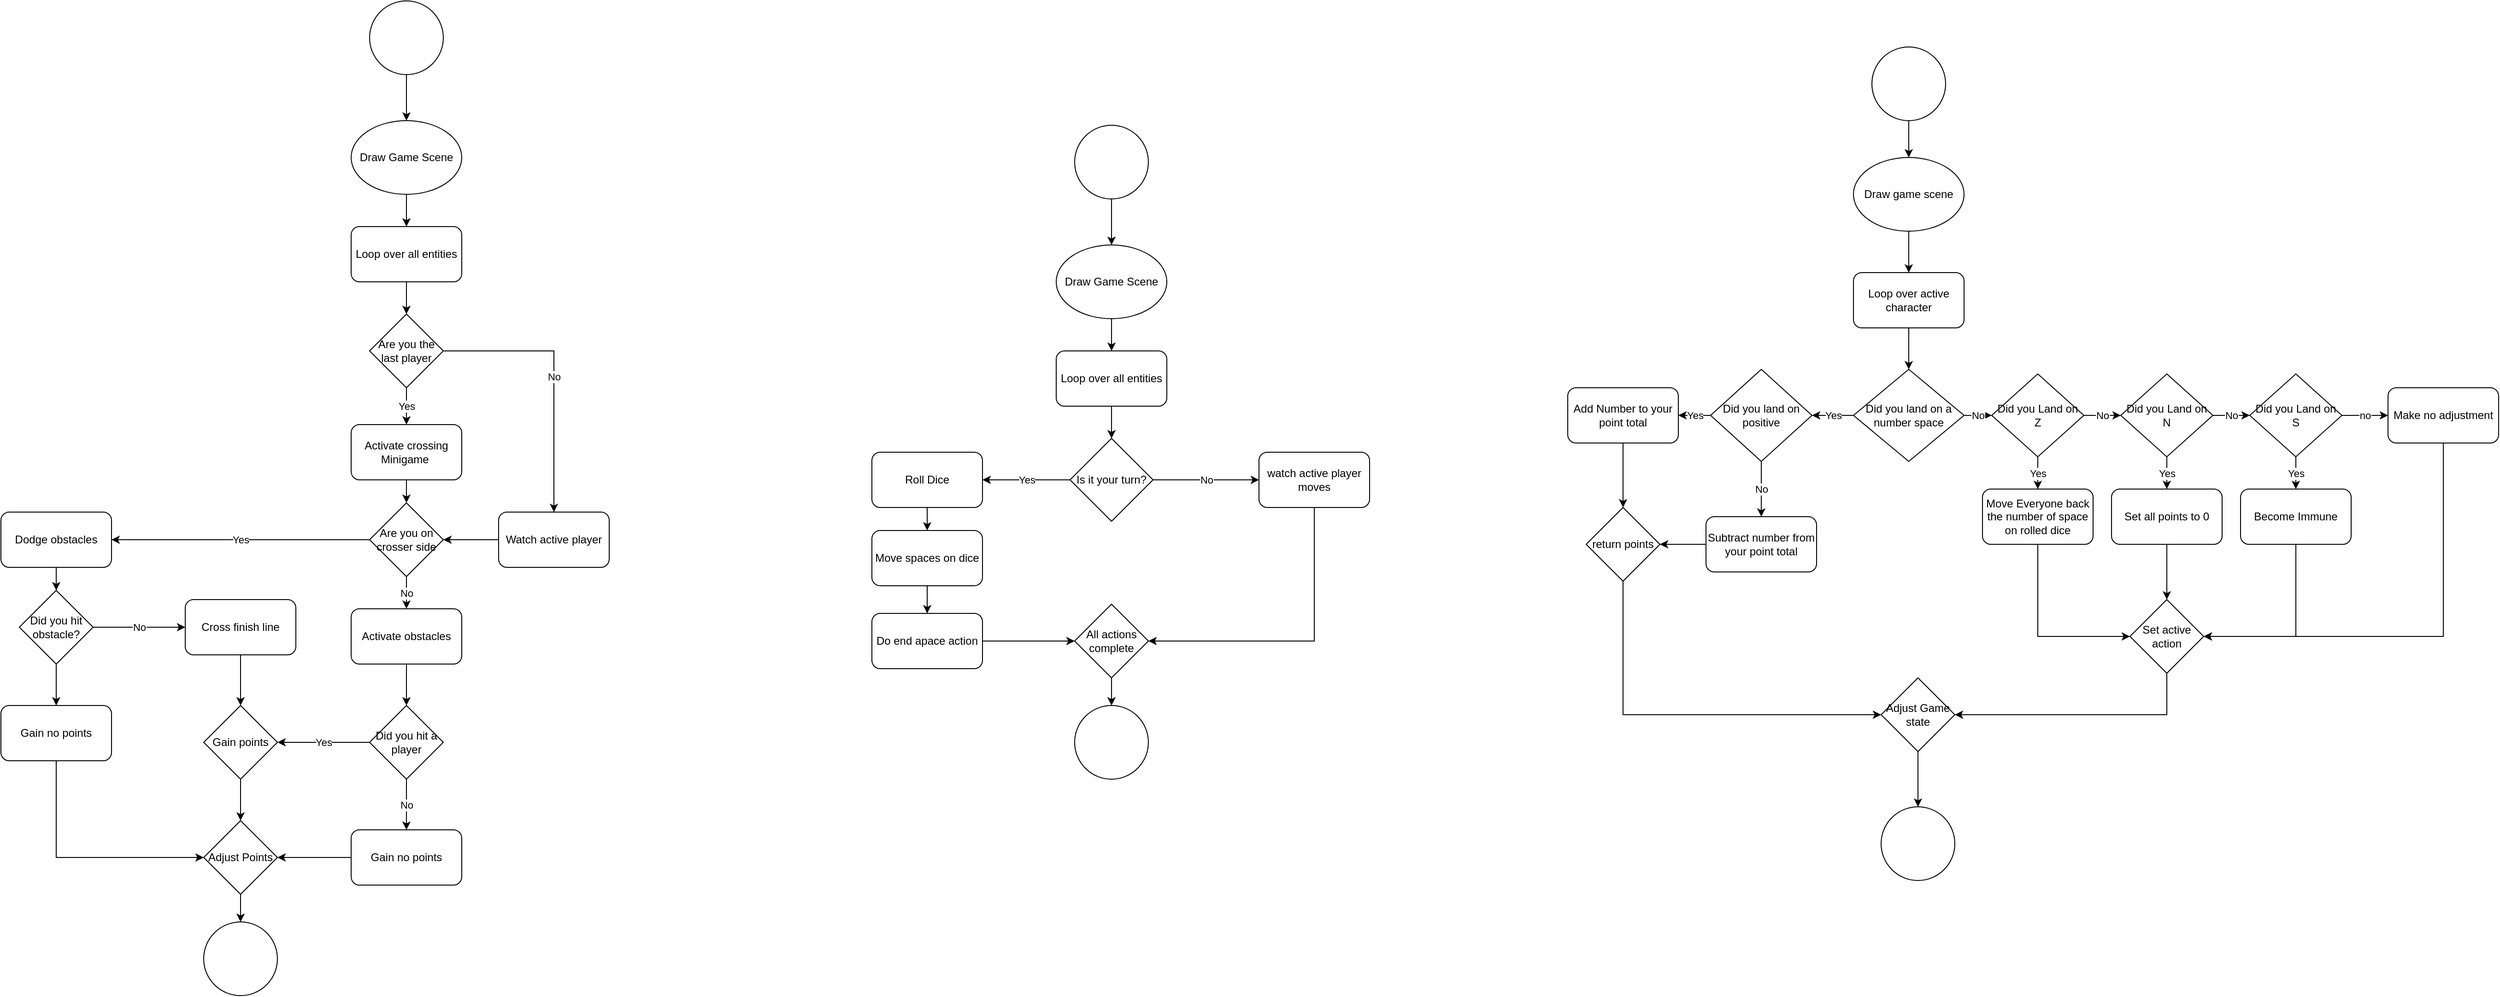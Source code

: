 <mxfile version="24.7.8">
  <diagram name="Page-1" id="Ur16S9If8f2m2Uzb5QUr">
    <mxGraphModel grid="1" page="1" gridSize="10" guides="1" tooltips="1" connect="1" arrows="1" fold="1" pageScale="1" pageWidth="850" pageHeight="1100" math="0" shadow="0">
      <root>
        <mxCell id="0" />
        <mxCell id="1" parent="0" />
        <mxCell id="qZeAaRJFSxvFil0ufE4n-19" style="edgeStyle=orthogonalEdgeStyle;rounded=0;orthogonalLoop=1;jettySize=auto;html=1;exitX=0.5;exitY=1;exitDx=0;exitDy=0;entryX=0.5;entryY=0;entryDx=0;entryDy=0;" edge="1" parent="1" source="qZeAaRJFSxvFil0ufE4n-7" target="qZeAaRJFSxvFil0ufE4n-8">
          <mxGeometry relative="1" as="geometry" />
        </mxCell>
        <mxCell id="qZeAaRJFSxvFil0ufE4n-7" value="" style="ellipse;whiteSpace=wrap;html=1;aspect=fixed;" vertex="1" parent="1">
          <mxGeometry x="1225" y="135" width="80" height="80" as="geometry" />
        </mxCell>
        <mxCell id="qZeAaRJFSxvFil0ufE4n-21" style="edgeStyle=orthogonalEdgeStyle;rounded=0;orthogonalLoop=1;jettySize=auto;html=1;exitX=0.5;exitY=1;exitDx=0;exitDy=0;entryX=0.5;entryY=0;entryDx=0;entryDy=0;" edge="1" parent="1" source="qZeAaRJFSxvFil0ufE4n-8" target="qZeAaRJFSxvFil0ufE4n-11">
          <mxGeometry relative="1" as="geometry" />
        </mxCell>
        <mxCell id="qZeAaRJFSxvFil0ufE4n-8" value="Draw Game Scene" style="ellipse;whiteSpace=wrap;html=1;" vertex="1" parent="1">
          <mxGeometry x="1205" y="265" width="120" height="80" as="geometry" />
        </mxCell>
        <mxCell id="qZeAaRJFSxvFil0ufE4n-22" style="edgeStyle=orthogonalEdgeStyle;rounded=0;orthogonalLoop=1;jettySize=auto;html=1;exitX=0.5;exitY=1;exitDx=0;exitDy=0;entryX=0.5;entryY=0;entryDx=0;entryDy=0;" edge="1" parent="1" source="qZeAaRJFSxvFil0ufE4n-11" target="qZeAaRJFSxvFil0ufE4n-13">
          <mxGeometry relative="1" as="geometry" />
        </mxCell>
        <mxCell id="qZeAaRJFSxvFil0ufE4n-11" value="Loop over all entities" style="rounded=1;whiteSpace=wrap;html=1;" vertex="1" parent="1">
          <mxGeometry x="1205" y="380" width="120" height="60" as="geometry" />
        </mxCell>
        <mxCell id="qZeAaRJFSxvFil0ufE4n-23" value="Yes" style="edgeStyle=orthogonalEdgeStyle;rounded=0;orthogonalLoop=1;jettySize=auto;html=1;exitX=0;exitY=0.5;exitDx=0;exitDy=0;" edge="1" parent="1" source="qZeAaRJFSxvFil0ufE4n-13" target="qZeAaRJFSxvFil0ufE4n-14">
          <mxGeometry relative="1" as="geometry" />
        </mxCell>
        <mxCell id="qZeAaRJFSxvFil0ufE4n-24" value="No" style="edgeStyle=orthogonalEdgeStyle;rounded=0;orthogonalLoop=1;jettySize=auto;html=1;exitX=1;exitY=0.5;exitDx=0;exitDy=0;" edge="1" parent="1" source="qZeAaRJFSxvFil0ufE4n-13" target="qZeAaRJFSxvFil0ufE4n-16">
          <mxGeometry relative="1" as="geometry" />
        </mxCell>
        <mxCell id="qZeAaRJFSxvFil0ufE4n-13" value="Is it your turn?" style="rhombus;whiteSpace=wrap;html=1;" vertex="1" parent="1">
          <mxGeometry x="1220" y="475" width="90" height="90" as="geometry" />
        </mxCell>
        <mxCell id="qZeAaRJFSxvFil0ufE4n-27" style="edgeStyle=orthogonalEdgeStyle;rounded=0;orthogonalLoop=1;jettySize=auto;html=1;exitX=0.5;exitY=1;exitDx=0;exitDy=0;" edge="1" parent="1" source="qZeAaRJFSxvFil0ufE4n-14" target="qZeAaRJFSxvFil0ufE4n-17">
          <mxGeometry relative="1" as="geometry" />
        </mxCell>
        <mxCell id="qZeAaRJFSxvFil0ufE4n-14" value="Roll Dice" style="rounded=1;whiteSpace=wrap;html=1;" vertex="1" parent="1">
          <mxGeometry x="1005" y="490" width="120" height="60" as="geometry" />
        </mxCell>
        <mxCell id="qZeAaRJFSxvFil0ufE4n-33" style="edgeStyle=orthogonalEdgeStyle;rounded=0;orthogonalLoop=1;jettySize=auto;html=1;exitX=0.5;exitY=1;exitDx=0;exitDy=0;entryX=1;entryY=0.5;entryDx=0;entryDy=0;" edge="1" parent="1" source="qZeAaRJFSxvFil0ufE4n-16" target="qZeAaRJFSxvFil0ufE4n-30">
          <mxGeometry relative="1" as="geometry" />
        </mxCell>
        <mxCell id="qZeAaRJFSxvFil0ufE4n-16" value="watch active player moves" style="rounded=1;whiteSpace=wrap;html=1;" vertex="1" parent="1">
          <mxGeometry x="1425" y="490" width="120" height="60" as="geometry" />
        </mxCell>
        <mxCell id="qZeAaRJFSxvFil0ufE4n-31" style="edgeStyle=orthogonalEdgeStyle;rounded=0;orthogonalLoop=1;jettySize=auto;html=1;exitX=0.5;exitY=1;exitDx=0;exitDy=0;" edge="1" parent="1" source="qZeAaRJFSxvFil0ufE4n-17" target="qZeAaRJFSxvFil0ufE4n-28">
          <mxGeometry relative="1" as="geometry" />
        </mxCell>
        <mxCell id="qZeAaRJFSxvFil0ufE4n-17" value="Move spaces on dice" style="rounded=1;whiteSpace=wrap;html=1;" vertex="1" parent="1">
          <mxGeometry x="1005" y="575" width="120" height="60" as="geometry" />
        </mxCell>
        <mxCell id="qZeAaRJFSxvFil0ufE4n-37" style="edgeStyle=orthogonalEdgeStyle;rounded=0;orthogonalLoop=1;jettySize=auto;html=1;exitX=1;exitY=0.5;exitDx=0;exitDy=0;" edge="1" parent="1" source="qZeAaRJFSxvFil0ufE4n-28">
          <mxGeometry relative="1" as="geometry">
            <mxPoint x="1225" y="695" as="targetPoint" />
          </mxGeometry>
        </mxCell>
        <mxCell id="qZeAaRJFSxvFil0ufE4n-28" value="Do end apace action" style="rounded=1;whiteSpace=wrap;html=1;" vertex="1" parent="1">
          <mxGeometry x="1005" y="665" width="120" height="60" as="geometry" />
        </mxCell>
        <mxCell id="qZeAaRJFSxvFil0ufE4n-36" style="edgeStyle=orthogonalEdgeStyle;rounded=0;orthogonalLoop=1;jettySize=auto;html=1;exitX=0.5;exitY=1;exitDx=0;exitDy=0;entryX=0.5;entryY=0;entryDx=0;entryDy=0;" edge="1" parent="1" source="qZeAaRJFSxvFil0ufE4n-30" target="qZeAaRJFSxvFil0ufE4n-34">
          <mxGeometry relative="1" as="geometry" />
        </mxCell>
        <mxCell id="qZeAaRJFSxvFil0ufE4n-30" value="All actions complete" style="rhombus;whiteSpace=wrap;html=1;" vertex="1" parent="1">
          <mxGeometry x="1225" y="655" width="80" height="80" as="geometry" />
        </mxCell>
        <mxCell id="qZeAaRJFSxvFil0ufE4n-34" value="" style="ellipse;whiteSpace=wrap;html=1;aspect=fixed;" vertex="1" parent="1">
          <mxGeometry x="1225" y="765" width="80" height="80" as="geometry" />
        </mxCell>
        <mxCell id="qZeAaRJFSxvFil0ufE4n-126" style="edgeStyle=orthogonalEdgeStyle;rounded=0;orthogonalLoop=1;jettySize=auto;html=1;exitX=0.5;exitY=1;exitDx=0;exitDy=0;entryX=0.5;entryY=0;entryDx=0;entryDy=0;" edge="1" parent="1" source="qZeAaRJFSxvFil0ufE4n-38" target="qZeAaRJFSxvFil0ufE4n-39">
          <mxGeometry relative="1" as="geometry" />
        </mxCell>
        <mxCell id="qZeAaRJFSxvFil0ufE4n-38" value="" style="ellipse;whiteSpace=wrap;html=1;aspect=fixed;" vertex="1" parent="1">
          <mxGeometry x="2090" y="50" width="80" height="80" as="geometry" />
        </mxCell>
        <mxCell id="qZeAaRJFSxvFil0ufE4n-125" style="edgeStyle=orthogonalEdgeStyle;rounded=0;orthogonalLoop=1;jettySize=auto;html=1;exitX=0.5;exitY=1;exitDx=0;exitDy=0;entryX=0.5;entryY=0;entryDx=0;entryDy=0;" edge="1" parent="1" source="qZeAaRJFSxvFil0ufE4n-39" target="qZeAaRJFSxvFil0ufE4n-40">
          <mxGeometry relative="1" as="geometry" />
        </mxCell>
        <mxCell id="qZeAaRJFSxvFil0ufE4n-39" value="Draw game scene" style="ellipse;whiteSpace=wrap;html=1;" vertex="1" parent="1">
          <mxGeometry x="2070" y="170" width="120" height="80" as="geometry" />
        </mxCell>
        <mxCell id="qZeAaRJFSxvFil0ufE4n-124" style="edgeStyle=orthogonalEdgeStyle;rounded=0;orthogonalLoop=1;jettySize=auto;html=1;exitX=0.5;exitY=1;exitDx=0;exitDy=0;entryX=0.5;entryY=0;entryDx=0;entryDy=0;" edge="1" parent="1" source="qZeAaRJFSxvFil0ufE4n-40" target="qZeAaRJFSxvFil0ufE4n-41">
          <mxGeometry relative="1" as="geometry" />
        </mxCell>
        <mxCell id="qZeAaRJFSxvFil0ufE4n-40" value="Loop over active character" style="rounded=1;whiteSpace=wrap;html=1;" vertex="1" parent="1">
          <mxGeometry x="2070" y="295" width="120" height="60" as="geometry" />
        </mxCell>
        <mxCell id="qZeAaRJFSxvFil0ufE4n-59" value="Yes" style="edgeStyle=orthogonalEdgeStyle;rounded=0;orthogonalLoop=1;jettySize=auto;html=1;exitX=0;exitY=0.5;exitDx=0;exitDy=0;" edge="1" parent="1" source="qZeAaRJFSxvFil0ufE4n-41" target="qZeAaRJFSxvFil0ufE4n-45">
          <mxGeometry relative="1" as="geometry" />
        </mxCell>
        <mxCell id="qZeAaRJFSxvFil0ufE4n-64" value="No" style="edgeStyle=orthogonalEdgeStyle;rounded=0;orthogonalLoop=1;jettySize=auto;html=1;exitX=1;exitY=0.5;exitDx=0;exitDy=0;entryX=0;entryY=0.5;entryDx=0;entryDy=0;" edge="1" parent="1" source="qZeAaRJFSxvFil0ufE4n-41" target="qZeAaRJFSxvFil0ufE4n-54">
          <mxGeometry relative="1" as="geometry" />
        </mxCell>
        <mxCell id="qZeAaRJFSxvFil0ufE4n-41" value="Did you land on a number space" style="rhombus;whiteSpace=wrap;html=1;" vertex="1" parent="1">
          <mxGeometry x="2070" y="400" width="120" height="100" as="geometry" />
        </mxCell>
        <mxCell id="qZeAaRJFSxvFil0ufE4n-60" value="Yes" style="edgeStyle=orthogonalEdgeStyle;rounded=0;orthogonalLoop=1;jettySize=auto;html=1;exitX=0;exitY=0.5;exitDx=0;exitDy=0;entryX=1;entryY=0.5;entryDx=0;entryDy=0;" edge="1" parent="1" source="qZeAaRJFSxvFil0ufE4n-45" target="qZeAaRJFSxvFil0ufE4n-46">
          <mxGeometry relative="1" as="geometry" />
        </mxCell>
        <mxCell id="qZeAaRJFSxvFil0ufE4n-62" value="No" style="edgeStyle=orthogonalEdgeStyle;rounded=0;orthogonalLoop=1;jettySize=auto;html=1;exitX=0.5;exitY=1;exitDx=0;exitDy=0;entryX=0.5;entryY=0;entryDx=0;entryDy=0;" edge="1" parent="1" source="qZeAaRJFSxvFil0ufE4n-45" target="qZeAaRJFSxvFil0ufE4n-47">
          <mxGeometry relative="1" as="geometry" />
        </mxCell>
        <mxCell id="qZeAaRJFSxvFil0ufE4n-45" value="Did you land on positive" style="rhombus;whiteSpace=wrap;html=1;" vertex="1" parent="1">
          <mxGeometry x="1915" y="400" width="110" height="100" as="geometry" />
        </mxCell>
        <mxCell id="qZeAaRJFSxvFil0ufE4n-61" style="edgeStyle=orthogonalEdgeStyle;rounded=0;orthogonalLoop=1;jettySize=auto;html=1;exitX=0.5;exitY=1;exitDx=0;exitDy=0;entryX=0.5;entryY=0;entryDx=0;entryDy=0;" edge="1" parent="1" source="qZeAaRJFSxvFil0ufE4n-46" target="qZeAaRJFSxvFil0ufE4n-49">
          <mxGeometry relative="1" as="geometry" />
        </mxCell>
        <mxCell id="qZeAaRJFSxvFil0ufE4n-46" value="Add Number to your point total" style="rounded=1;whiteSpace=wrap;html=1;" vertex="1" parent="1">
          <mxGeometry x="1760" y="420" width="120" height="60" as="geometry" />
        </mxCell>
        <mxCell id="qZeAaRJFSxvFil0ufE4n-133" style="edgeStyle=orthogonalEdgeStyle;rounded=0;orthogonalLoop=1;jettySize=auto;html=1;exitX=0;exitY=0.5;exitDx=0;exitDy=0;entryX=1;entryY=0.5;entryDx=0;entryDy=0;" edge="1" parent="1" source="qZeAaRJFSxvFil0ufE4n-47" target="qZeAaRJFSxvFil0ufE4n-49">
          <mxGeometry relative="1" as="geometry" />
        </mxCell>
        <mxCell id="qZeAaRJFSxvFil0ufE4n-47" value="Subtract number from your point total" style="rounded=1;whiteSpace=wrap;html=1;" vertex="1" parent="1">
          <mxGeometry x="1910" y="560" width="120" height="60" as="geometry" />
        </mxCell>
        <mxCell id="qZeAaRJFSxvFil0ufE4n-132" style="edgeStyle=orthogonalEdgeStyle;rounded=0;orthogonalLoop=1;jettySize=auto;html=1;exitX=0.5;exitY=1;exitDx=0;exitDy=0;entryX=0;entryY=0.5;entryDx=0;entryDy=0;" edge="1" parent="1" source="qZeAaRJFSxvFil0ufE4n-49" target="qZeAaRJFSxvFil0ufE4n-58">
          <mxGeometry relative="1" as="geometry" />
        </mxCell>
        <mxCell id="qZeAaRJFSxvFil0ufE4n-49" value="return points" style="rhombus;whiteSpace=wrap;html=1;" vertex="1" parent="1">
          <mxGeometry x="1780" y="550" width="80" height="80" as="geometry" />
        </mxCell>
        <mxCell id="qZeAaRJFSxvFil0ufE4n-129" value="Yes" style="edgeStyle=orthogonalEdgeStyle;rounded=0;orthogonalLoop=1;jettySize=auto;html=1;exitX=0.5;exitY=1;exitDx=0;exitDy=0;entryX=0.5;entryY=0;entryDx=0;entryDy=0;" edge="1" parent="1" source="qZeAaRJFSxvFil0ufE4n-50" target="qZeAaRJFSxvFil0ufE4n-51">
          <mxGeometry relative="1" as="geometry" />
        </mxCell>
        <mxCell id="qZeAaRJFSxvFil0ufE4n-137" value="no" style="edgeStyle=orthogonalEdgeStyle;rounded=0;orthogonalLoop=1;jettySize=auto;html=1;exitX=1;exitY=0.5;exitDx=0;exitDy=0;entryX=0;entryY=0.5;entryDx=0;entryDy=0;" edge="1" parent="1" source="qZeAaRJFSxvFil0ufE4n-50" target="qZeAaRJFSxvFil0ufE4n-136">
          <mxGeometry relative="1" as="geometry" />
        </mxCell>
        <mxCell id="qZeAaRJFSxvFil0ufE4n-50" value="Did you Land on S" style="rhombus;whiteSpace=wrap;html=1;" vertex="1" parent="1">
          <mxGeometry x="2500" y="405" width="100" height="90" as="geometry" />
        </mxCell>
        <mxCell id="qZeAaRJFSxvFil0ufE4n-69" style="edgeStyle=orthogonalEdgeStyle;rounded=0;orthogonalLoop=1;jettySize=auto;html=1;exitX=0.5;exitY=1;exitDx=0;exitDy=0;entryX=1;entryY=0.5;entryDx=0;entryDy=0;" edge="1" parent="1" source="qZeAaRJFSxvFil0ufE4n-51" target="qZeAaRJFSxvFil0ufE4n-67">
          <mxGeometry relative="1" as="geometry" />
        </mxCell>
        <mxCell id="qZeAaRJFSxvFil0ufE4n-51" value="Become Immune" style="rounded=1;whiteSpace=wrap;html=1;" vertex="1" parent="1">
          <mxGeometry x="2490" y="530" width="120" height="60" as="geometry" />
        </mxCell>
        <mxCell id="qZeAaRJFSxvFil0ufE4n-66" value="No" style="edgeStyle=orthogonalEdgeStyle;rounded=0;orthogonalLoop=1;jettySize=auto;html=1;exitX=1;exitY=0.5;exitDx=0;exitDy=0;entryX=0;entryY=0.5;entryDx=0;entryDy=0;" edge="1" parent="1" source="qZeAaRJFSxvFil0ufE4n-53" target="qZeAaRJFSxvFil0ufE4n-50">
          <mxGeometry relative="1" as="geometry" />
        </mxCell>
        <mxCell id="qZeAaRJFSxvFil0ufE4n-128" value="Yes" style="edgeStyle=orthogonalEdgeStyle;rounded=0;orthogonalLoop=1;jettySize=auto;html=1;exitX=0.5;exitY=1;exitDx=0;exitDy=0;entryX=0.5;entryY=0;entryDx=0;entryDy=0;" edge="1" parent="1" source="qZeAaRJFSxvFil0ufE4n-53" target="qZeAaRJFSxvFil0ufE4n-55">
          <mxGeometry relative="1" as="geometry" />
        </mxCell>
        <mxCell id="qZeAaRJFSxvFil0ufE4n-53" value="Did you Land on N" style="rhombus;whiteSpace=wrap;html=1;" vertex="1" parent="1">
          <mxGeometry x="2360" y="405" width="100" height="90" as="geometry" />
        </mxCell>
        <mxCell id="qZeAaRJFSxvFil0ufE4n-65" value="No" style="edgeStyle=orthogonalEdgeStyle;rounded=0;orthogonalLoop=1;jettySize=auto;html=1;exitX=1;exitY=0.5;exitDx=0;exitDy=0;entryX=0;entryY=0.5;entryDx=0;entryDy=0;" edge="1" parent="1" source="qZeAaRJFSxvFil0ufE4n-54" target="qZeAaRJFSxvFil0ufE4n-53">
          <mxGeometry relative="1" as="geometry" />
        </mxCell>
        <mxCell id="qZeAaRJFSxvFil0ufE4n-127" value="Yes" style="edgeStyle=orthogonalEdgeStyle;rounded=0;orthogonalLoop=1;jettySize=auto;html=1;exitX=0.5;exitY=1;exitDx=0;exitDy=0;" edge="1" parent="1" source="qZeAaRJFSxvFil0ufE4n-54" target="qZeAaRJFSxvFil0ufE4n-56">
          <mxGeometry relative="1" as="geometry" />
        </mxCell>
        <mxCell id="qZeAaRJFSxvFil0ufE4n-54" value="Did you Land on Z" style="rhombus;whiteSpace=wrap;html=1;" vertex="1" parent="1">
          <mxGeometry x="2220" y="405" width="100" height="90" as="geometry" />
        </mxCell>
        <mxCell id="qZeAaRJFSxvFil0ufE4n-68" style="edgeStyle=orthogonalEdgeStyle;rounded=0;orthogonalLoop=1;jettySize=auto;html=1;exitX=0.5;exitY=1;exitDx=0;exitDy=0;entryX=0.5;entryY=0;entryDx=0;entryDy=0;" edge="1" parent="1" source="qZeAaRJFSxvFil0ufE4n-55" target="qZeAaRJFSxvFil0ufE4n-67">
          <mxGeometry relative="1" as="geometry" />
        </mxCell>
        <mxCell id="qZeAaRJFSxvFil0ufE4n-55" value="Set all points to 0" style="rounded=1;whiteSpace=wrap;html=1;" vertex="1" parent="1">
          <mxGeometry x="2350" y="530" width="120" height="60" as="geometry" />
        </mxCell>
        <mxCell id="qZeAaRJFSxvFil0ufE4n-70" style="edgeStyle=orthogonalEdgeStyle;rounded=0;orthogonalLoop=1;jettySize=auto;html=1;exitX=0.5;exitY=1;exitDx=0;exitDy=0;entryX=0;entryY=0.5;entryDx=0;entryDy=0;" edge="1" parent="1" source="qZeAaRJFSxvFil0ufE4n-56" target="qZeAaRJFSxvFil0ufE4n-67">
          <mxGeometry relative="1" as="geometry" />
        </mxCell>
        <mxCell id="qZeAaRJFSxvFil0ufE4n-56" value="Move Everyone back the number of space on rolled dice" style="rounded=1;whiteSpace=wrap;html=1;" vertex="1" parent="1">
          <mxGeometry x="2210" y="530" width="120" height="60" as="geometry" />
        </mxCell>
        <mxCell id="qZeAaRJFSxvFil0ufE4n-134" style="edgeStyle=orthogonalEdgeStyle;rounded=0;orthogonalLoop=1;jettySize=auto;html=1;exitX=0.5;exitY=1;exitDx=0;exitDy=0;entryX=0.5;entryY=0;entryDx=0;entryDy=0;" edge="1" parent="1" source="qZeAaRJFSxvFil0ufE4n-58" target="qZeAaRJFSxvFil0ufE4n-131">
          <mxGeometry relative="1" as="geometry" />
        </mxCell>
        <mxCell id="qZeAaRJFSxvFil0ufE4n-58" value="Adjust Game state" style="rhombus;whiteSpace=wrap;html=1;" vertex="1" parent="1">
          <mxGeometry x="2100" y="735" width="80" height="80" as="geometry" />
        </mxCell>
        <mxCell id="qZeAaRJFSxvFil0ufE4n-130" style="edgeStyle=orthogonalEdgeStyle;rounded=0;orthogonalLoop=1;jettySize=auto;html=1;exitX=0.5;exitY=1;exitDx=0;exitDy=0;entryX=1;entryY=0.5;entryDx=0;entryDy=0;" edge="1" parent="1" source="qZeAaRJFSxvFil0ufE4n-67" target="qZeAaRJFSxvFil0ufE4n-58">
          <mxGeometry relative="1" as="geometry" />
        </mxCell>
        <mxCell id="qZeAaRJFSxvFil0ufE4n-67" value="Set active action" style="rhombus;whiteSpace=wrap;html=1;" vertex="1" parent="1">
          <mxGeometry x="2370" y="650" width="80" height="80" as="geometry" />
        </mxCell>
        <mxCell id="qZeAaRJFSxvFil0ufE4n-122" style="edgeStyle=orthogonalEdgeStyle;rounded=0;orthogonalLoop=1;jettySize=auto;html=1;exitX=0.5;exitY=1;exitDx=0;exitDy=0;entryX=0.5;entryY=0;entryDx=0;entryDy=0;" edge="1" parent="1" source="qZeAaRJFSxvFil0ufE4n-71" target="qZeAaRJFSxvFil0ufE4n-72">
          <mxGeometry relative="1" as="geometry" />
        </mxCell>
        <mxCell id="qZeAaRJFSxvFil0ufE4n-71" value="" style="ellipse;whiteSpace=wrap;html=1;aspect=fixed;" vertex="1" parent="1">
          <mxGeometry x="460" width="80" height="80" as="geometry" />
        </mxCell>
        <mxCell id="qZeAaRJFSxvFil0ufE4n-123" style="edgeStyle=orthogonalEdgeStyle;rounded=0;orthogonalLoop=1;jettySize=auto;html=1;exitX=0.5;exitY=1;exitDx=0;exitDy=0;entryX=0.5;entryY=0;entryDx=0;entryDy=0;" edge="1" parent="1" source="qZeAaRJFSxvFil0ufE4n-72" target="qZeAaRJFSxvFil0ufE4n-73">
          <mxGeometry relative="1" as="geometry" />
        </mxCell>
        <mxCell id="qZeAaRJFSxvFil0ufE4n-72" value="Draw Game Scene" style="ellipse;whiteSpace=wrap;html=1;" vertex="1" parent="1">
          <mxGeometry x="440" y="130" width="120" height="80" as="geometry" />
        </mxCell>
        <mxCell id="qZeAaRJFSxvFil0ufE4n-81" style="edgeStyle=orthogonalEdgeStyle;rounded=0;orthogonalLoop=1;jettySize=auto;html=1;exitX=0.5;exitY=1;exitDx=0;exitDy=0;entryX=0.5;entryY=0;entryDx=0;entryDy=0;" edge="1" parent="1" source="qZeAaRJFSxvFil0ufE4n-73" target="qZeAaRJFSxvFil0ufE4n-74">
          <mxGeometry relative="1" as="geometry" />
        </mxCell>
        <mxCell id="qZeAaRJFSxvFil0ufE4n-73" value="Loop over all entities" style="rounded=1;whiteSpace=wrap;html=1;" vertex="1" parent="1">
          <mxGeometry x="440" y="245" width="120" height="60" as="geometry" />
        </mxCell>
        <mxCell id="qZeAaRJFSxvFil0ufE4n-100" value="No" style="edgeStyle=orthogonalEdgeStyle;rounded=0;orthogonalLoop=1;jettySize=auto;html=1;exitX=1;exitY=0.5;exitDx=0;exitDy=0;" edge="1" parent="1" source="qZeAaRJFSxvFil0ufE4n-74" target="qZeAaRJFSxvFil0ufE4n-76">
          <mxGeometry relative="1" as="geometry" />
        </mxCell>
        <mxCell id="qZeAaRJFSxvFil0ufE4n-102" value="Yes" style="edgeStyle=orthogonalEdgeStyle;rounded=0;orthogonalLoop=1;jettySize=auto;html=1;exitX=0.5;exitY=1;exitDx=0;exitDy=0;entryX=0.5;entryY=0;entryDx=0;entryDy=0;" edge="1" parent="1" source="qZeAaRJFSxvFil0ufE4n-74" target="qZeAaRJFSxvFil0ufE4n-75">
          <mxGeometry relative="1" as="geometry" />
        </mxCell>
        <mxCell id="qZeAaRJFSxvFil0ufE4n-74" value="Are you the last player" style="rhombus;whiteSpace=wrap;html=1;" vertex="1" parent="1">
          <mxGeometry x="460" y="340" width="80" height="80" as="geometry" />
        </mxCell>
        <mxCell id="qZeAaRJFSxvFil0ufE4n-93" style="edgeStyle=orthogonalEdgeStyle;rounded=0;orthogonalLoop=1;jettySize=auto;html=1;exitX=0.5;exitY=1;exitDx=0;exitDy=0;entryX=0.5;entryY=0;entryDx=0;entryDy=0;" edge="1" parent="1" source="qZeAaRJFSxvFil0ufE4n-75" target="qZeAaRJFSxvFil0ufE4n-77">
          <mxGeometry relative="1" as="geometry" />
        </mxCell>
        <mxCell id="qZeAaRJFSxvFil0ufE4n-75" value="Activate crossing Minigame&amp;nbsp;" style="rounded=1;whiteSpace=wrap;html=1;" vertex="1" parent="1">
          <mxGeometry x="440" y="460" width="120" height="60" as="geometry" />
        </mxCell>
        <mxCell id="qZeAaRJFSxvFil0ufE4n-108" style="edgeStyle=orthogonalEdgeStyle;rounded=0;orthogonalLoop=1;jettySize=auto;html=1;exitX=0;exitY=0.5;exitDx=0;exitDy=0;entryX=1;entryY=0.5;entryDx=0;entryDy=0;" edge="1" parent="1" source="qZeAaRJFSxvFil0ufE4n-76" target="qZeAaRJFSxvFil0ufE4n-77">
          <mxGeometry relative="1" as="geometry" />
        </mxCell>
        <mxCell id="qZeAaRJFSxvFil0ufE4n-76" value="Watch active player" style="rounded=1;whiteSpace=wrap;html=1;" vertex="1" parent="1">
          <mxGeometry x="600" y="555" width="120" height="60" as="geometry" />
        </mxCell>
        <mxCell id="qZeAaRJFSxvFil0ufE4n-87" value="Yes" style="edgeStyle=orthogonalEdgeStyle;rounded=0;orthogonalLoop=1;jettySize=auto;html=1;exitX=0;exitY=0.5;exitDx=0;exitDy=0;entryX=1;entryY=0.5;entryDx=0;entryDy=0;" edge="1" parent="1" source="qZeAaRJFSxvFil0ufE4n-77" target="qZeAaRJFSxvFil0ufE4n-78">
          <mxGeometry relative="1" as="geometry">
            <mxPoint x="370" y="585" as="targetPoint" />
          </mxGeometry>
        </mxCell>
        <mxCell id="qZeAaRJFSxvFil0ufE4n-104" value="No" style="edgeStyle=orthogonalEdgeStyle;rounded=0;orthogonalLoop=1;jettySize=auto;html=1;exitX=0.5;exitY=1;exitDx=0;exitDy=0;entryX=0.5;entryY=0;entryDx=0;entryDy=0;" edge="1" parent="1" source="qZeAaRJFSxvFil0ufE4n-77" target="qZeAaRJFSxvFil0ufE4n-80">
          <mxGeometry relative="1" as="geometry" />
        </mxCell>
        <mxCell id="qZeAaRJFSxvFil0ufE4n-77" value="Are you on crosser side" style="rhombus;whiteSpace=wrap;html=1;" vertex="1" parent="1">
          <mxGeometry x="460" y="545" width="80" height="80" as="geometry" />
        </mxCell>
        <mxCell id="qZeAaRJFSxvFil0ufE4n-107" style="edgeStyle=orthogonalEdgeStyle;rounded=0;orthogonalLoop=1;jettySize=auto;html=1;exitX=0.5;exitY=1;exitDx=0;exitDy=0;entryX=0.5;entryY=0;entryDx=0;entryDy=0;" edge="1" parent="1" source="qZeAaRJFSxvFil0ufE4n-78" target="qZeAaRJFSxvFil0ufE4n-85">
          <mxGeometry relative="1" as="geometry" />
        </mxCell>
        <mxCell id="qZeAaRJFSxvFil0ufE4n-78" value="Dodge obstacles" style="rounded=1;whiteSpace=wrap;html=1;" vertex="1" parent="1">
          <mxGeometry x="60" y="555" width="120" height="60" as="geometry" />
        </mxCell>
        <mxCell id="qZeAaRJFSxvFil0ufE4n-106" style="edgeStyle=orthogonalEdgeStyle;rounded=0;orthogonalLoop=1;jettySize=auto;html=1;exitX=0.5;exitY=1;exitDx=0;exitDy=0;entryX=0.5;entryY=0;entryDx=0;entryDy=0;" edge="1" parent="1" source="qZeAaRJFSxvFil0ufE4n-80" target="qZeAaRJFSxvFil0ufE4n-97">
          <mxGeometry relative="1" as="geometry" />
        </mxCell>
        <mxCell id="qZeAaRJFSxvFil0ufE4n-80" value="Activate obstacles" style="rounded=1;whiteSpace=wrap;html=1;" vertex="1" parent="1">
          <mxGeometry x="440" y="660" width="120" height="60" as="geometry" />
        </mxCell>
        <mxCell id="qZeAaRJFSxvFil0ufE4n-92" value="No" style="edgeStyle=orthogonalEdgeStyle;rounded=0;orthogonalLoop=1;jettySize=auto;html=1;exitX=1;exitY=0.5;exitDx=0;exitDy=0;entryX=0;entryY=0.5;entryDx=0;entryDy=0;" edge="1" parent="1" source="qZeAaRJFSxvFil0ufE4n-85" target="qZeAaRJFSxvFil0ufE4n-91">
          <mxGeometry relative="1" as="geometry" />
        </mxCell>
        <mxCell id="qZeAaRJFSxvFil0ufE4n-101" style="edgeStyle=orthogonalEdgeStyle;rounded=0;orthogonalLoop=1;jettySize=auto;html=1;exitX=0.5;exitY=1;exitDx=0;exitDy=0;entryX=0.5;entryY=0;entryDx=0;entryDy=0;" edge="1" parent="1" source="qZeAaRJFSxvFil0ufE4n-85" target="qZeAaRJFSxvFil0ufE4n-86">
          <mxGeometry relative="1" as="geometry" />
        </mxCell>
        <mxCell id="qZeAaRJFSxvFil0ufE4n-85" value="Did you hit obstacle?" style="rhombus;whiteSpace=wrap;html=1;" vertex="1" parent="1">
          <mxGeometry x="80" y="640" width="80" height="80" as="geometry" />
        </mxCell>
        <mxCell id="qZeAaRJFSxvFil0ufE4n-115" style="edgeStyle=orthogonalEdgeStyle;rounded=0;orthogonalLoop=1;jettySize=auto;html=1;exitX=0.5;exitY=1;exitDx=0;exitDy=0;entryX=0;entryY=0.5;entryDx=0;entryDy=0;" edge="1" parent="1" source="qZeAaRJFSxvFil0ufE4n-86" target="qZeAaRJFSxvFil0ufE4n-114">
          <mxGeometry relative="1" as="geometry" />
        </mxCell>
        <mxCell id="qZeAaRJFSxvFil0ufE4n-86" value="Gain no points" style="rounded=1;whiteSpace=wrap;html=1;" vertex="1" parent="1">
          <mxGeometry x="60" y="765" width="120" height="60" as="geometry" />
        </mxCell>
        <mxCell id="qZeAaRJFSxvFil0ufE4n-111" style="edgeStyle=orthogonalEdgeStyle;rounded=0;orthogonalLoop=1;jettySize=auto;html=1;exitX=0.5;exitY=1;exitDx=0;exitDy=0;entryX=0.5;entryY=0;entryDx=0;entryDy=0;" edge="1" parent="1" source="qZeAaRJFSxvFil0ufE4n-91" target="qZeAaRJFSxvFil0ufE4n-94">
          <mxGeometry relative="1" as="geometry" />
        </mxCell>
        <mxCell id="qZeAaRJFSxvFil0ufE4n-91" value="Cross finish line" style="rounded=1;whiteSpace=wrap;html=1;" vertex="1" parent="1">
          <mxGeometry x="260" y="650" width="120" height="60" as="geometry" />
        </mxCell>
        <mxCell id="qZeAaRJFSxvFil0ufE4n-116" style="edgeStyle=orthogonalEdgeStyle;rounded=0;orthogonalLoop=1;jettySize=auto;html=1;exitX=0.5;exitY=1;exitDx=0;exitDy=0;entryX=0.5;entryY=0;entryDx=0;entryDy=0;" edge="1" parent="1" source="qZeAaRJFSxvFil0ufE4n-94" target="qZeAaRJFSxvFil0ufE4n-114">
          <mxGeometry relative="1" as="geometry" />
        </mxCell>
        <mxCell id="qZeAaRJFSxvFil0ufE4n-94" value="Gain points" style="rhombus;whiteSpace=wrap;html=1;" vertex="1" parent="1">
          <mxGeometry x="280" y="765" width="80" height="80" as="geometry" />
        </mxCell>
        <mxCell id="qZeAaRJFSxvFil0ufE4n-112" value="Yes" style="edgeStyle=orthogonalEdgeStyle;rounded=0;orthogonalLoop=1;jettySize=auto;html=1;entryX=1;entryY=0.5;entryDx=0;entryDy=0;" edge="1" parent="1" source="qZeAaRJFSxvFil0ufE4n-97" target="qZeAaRJFSxvFil0ufE4n-94">
          <mxGeometry relative="1" as="geometry" />
        </mxCell>
        <mxCell id="qZeAaRJFSxvFil0ufE4n-119" value="No" style="edgeStyle=orthogonalEdgeStyle;rounded=0;orthogonalLoop=1;jettySize=auto;html=1;exitX=0.5;exitY=1;exitDx=0;exitDy=0;entryX=0.5;entryY=0;entryDx=0;entryDy=0;" edge="1" parent="1" source="qZeAaRJFSxvFil0ufE4n-97" target="qZeAaRJFSxvFil0ufE4n-118">
          <mxGeometry relative="1" as="geometry" />
        </mxCell>
        <mxCell id="qZeAaRJFSxvFil0ufE4n-97" value="Did you hit a player" style="rhombus;whiteSpace=wrap;html=1;" vertex="1" parent="1">
          <mxGeometry x="460" y="765" width="80" height="80" as="geometry" />
        </mxCell>
        <mxCell id="qZeAaRJFSxvFil0ufE4n-110" value="" style="ellipse;whiteSpace=wrap;html=1;aspect=fixed;" vertex="1" parent="1">
          <mxGeometry x="280" y="1000" width="80" height="80" as="geometry" />
        </mxCell>
        <mxCell id="qZeAaRJFSxvFil0ufE4n-121" style="edgeStyle=orthogonalEdgeStyle;rounded=0;orthogonalLoop=1;jettySize=auto;html=1;exitX=0.5;exitY=1;exitDx=0;exitDy=0;entryX=0.5;entryY=0;entryDx=0;entryDy=0;" edge="1" parent="1" source="qZeAaRJFSxvFil0ufE4n-114" target="qZeAaRJFSxvFil0ufE4n-110">
          <mxGeometry relative="1" as="geometry" />
        </mxCell>
        <mxCell id="qZeAaRJFSxvFil0ufE4n-114" value="Adjust Points" style="rhombus;whiteSpace=wrap;html=1;" vertex="1" parent="1">
          <mxGeometry x="280" y="890" width="80" height="80" as="geometry" />
        </mxCell>
        <mxCell id="qZeAaRJFSxvFil0ufE4n-120" style="edgeStyle=orthogonalEdgeStyle;rounded=0;orthogonalLoop=1;jettySize=auto;html=1;exitX=0;exitY=0.5;exitDx=0;exitDy=0;entryX=1;entryY=0.5;entryDx=0;entryDy=0;" edge="1" parent="1" source="qZeAaRJFSxvFil0ufE4n-118" target="qZeAaRJFSxvFil0ufE4n-114">
          <mxGeometry relative="1" as="geometry" />
        </mxCell>
        <mxCell id="qZeAaRJFSxvFil0ufE4n-118" value="Gain no points" style="rounded=1;whiteSpace=wrap;html=1;" vertex="1" parent="1">
          <mxGeometry x="440" y="900" width="120" height="60" as="geometry" />
        </mxCell>
        <mxCell id="qZeAaRJFSxvFil0ufE4n-131" value="" style="ellipse;whiteSpace=wrap;html=1;aspect=fixed;" vertex="1" parent="1">
          <mxGeometry x="2100" y="875" width="80" height="80" as="geometry" />
        </mxCell>
        <mxCell id="qZeAaRJFSxvFil0ufE4n-139" style="edgeStyle=orthogonalEdgeStyle;rounded=0;orthogonalLoop=1;jettySize=auto;html=1;exitX=0.5;exitY=1;exitDx=0;exitDy=0;entryX=1;entryY=0.5;entryDx=0;entryDy=0;" edge="1" parent="1" source="qZeAaRJFSxvFil0ufE4n-136" target="qZeAaRJFSxvFil0ufE4n-67">
          <mxGeometry relative="1" as="geometry" />
        </mxCell>
        <mxCell id="qZeAaRJFSxvFil0ufE4n-136" value="Make no adjustment" style="rounded=1;whiteSpace=wrap;html=1;" vertex="1" parent="1">
          <mxGeometry x="2650" y="420" width="120" height="60" as="geometry" />
        </mxCell>
      </root>
    </mxGraphModel>
  </diagram>
</mxfile>
